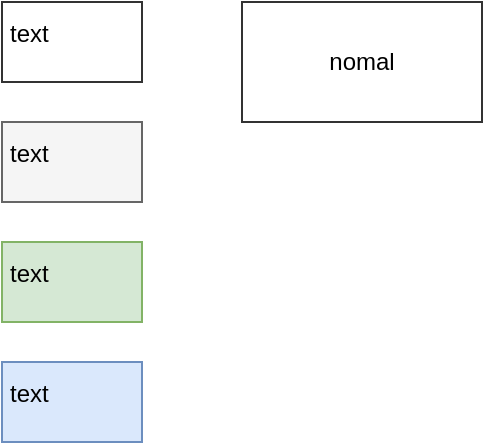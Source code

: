 <mxfile>
    <diagram id="bfQwsL_KZhJFMMNnV3Wi" name="_sozai">
        <mxGraphModel dx="673" dy="602" grid="1" gridSize="10" guides="1" tooltips="1" connect="1" arrows="1" fold="1" page="1" pageScale="1" pageWidth="850" pageHeight="1100" math="0" shadow="0">
            <root>
                <mxCell id="0"/>
                <mxCell id="1" parent="0"/>
                <mxCell id="4" value="text" style="whiteSpace=wrap;html=1;strokeColor=#333333;strokeWidth=1;fillColor=default;align=left;verticalAlign=top;spacing=4;" parent="1" vertex="1">
                    <mxGeometry x="50" y="70" width="70" height="40" as="geometry"/>
                </mxCell>
                <mxCell id="5" value="&lt;span style=&quot;color: rgb(0, 0, 0);&quot;&gt;text&lt;/span&gt;" style="whiteSpace=wrap;html=1;strokeColor=#666666;strokeWidth=1;fillColor=#f5f5f5;fontColor=#333333;align=left;verticalAlign=top;spacing=4;" parent="1" vertex="1">
                    <mxGeometry x="50" y="130" width="70" height="40" as="geometry"/>
                </mxCell>
                <mxCell id="6" value="text" style="whiteSpace=wrap;html=1;strokeColor=#82b366;strokeWidth=1;fillColor=#d5e8d4;align=left;verticalAlign=top;spacing=4;" parent="1" vertex="1">
                    <mxGeometry x="50" y="190" width="70" height="40" as="geometry"/>
                </mxCell>
                <mxCell id="7" value="text" style="whiteSpace=wrap;html=1;strokeColor=#6c8ebf;strokeWidth=1;fillColor=#dae8fc;align=left;verticalAlign=top;spacing=4;" parent="1" vertex="1">
                    <mxGeometry x="50" y="250" width="70" height="40" as="geometry"/>
                </mxCell>
                <mxCell id="NDdNgzTuyGcs6VwOKB9a-7" value="nomal" style="whiteSpace=wrap;html=1;strokeColor=#333333;strokeWidth=1;fillColor=default;" parent="1" vertex="1">
                    <mxGeometry x="170" y="70" width="120" height="60" as="geometry"/>
                </mxCell>
            </root>
        </mxGraphModel>
    </diagram>
    <diagram id="Vqgj3_It6Plpg_GfQrIm" name="Page-3">
        <mxGraphModel dx="673" dy="602" grid="1" gridSize="10" guides="1" tooltips="1" connect="1" arrows="1" fold="1" page="1" pageScale="1" pageWidth="850" pageHeight="1100" math="0" shadow="0">
            <root>
                <mxCell id="0"/>
                <mxCell id="1" parent="0"/>
            </root>
        </mxGraphModel>
    </diagram>
    <diagram id="URblgGNgyUjkba_guebb" name="Page-2">
        <mxGraphModel dx="673" dy="602" grid="1" gridSize="10" guides="1" tooltips="1" connect="1" arrows="1" fold="1" page="1" pageScale="1" pageWidth="850" pageHeight="1100" math="0" shadow="0">
            <root>
                <mxCell id="0"/>
                <mxCell id="1" parent="0"/>
                <mxCell id="g1UhHX0fwd2p-64Vs4ye-1" value="nomal" style="whiteSpace=wrap;html=1;strokeColor=#333333;strokeWidth=1;fillColor=default;" parent="1" vertex="1">
                    <mxGeometry x="170" y="70" width="120" height="60" as="geometry"/>
                </mxCell>
            </root>
        </mxGraphModel>
    </diagram>
</mxfile>